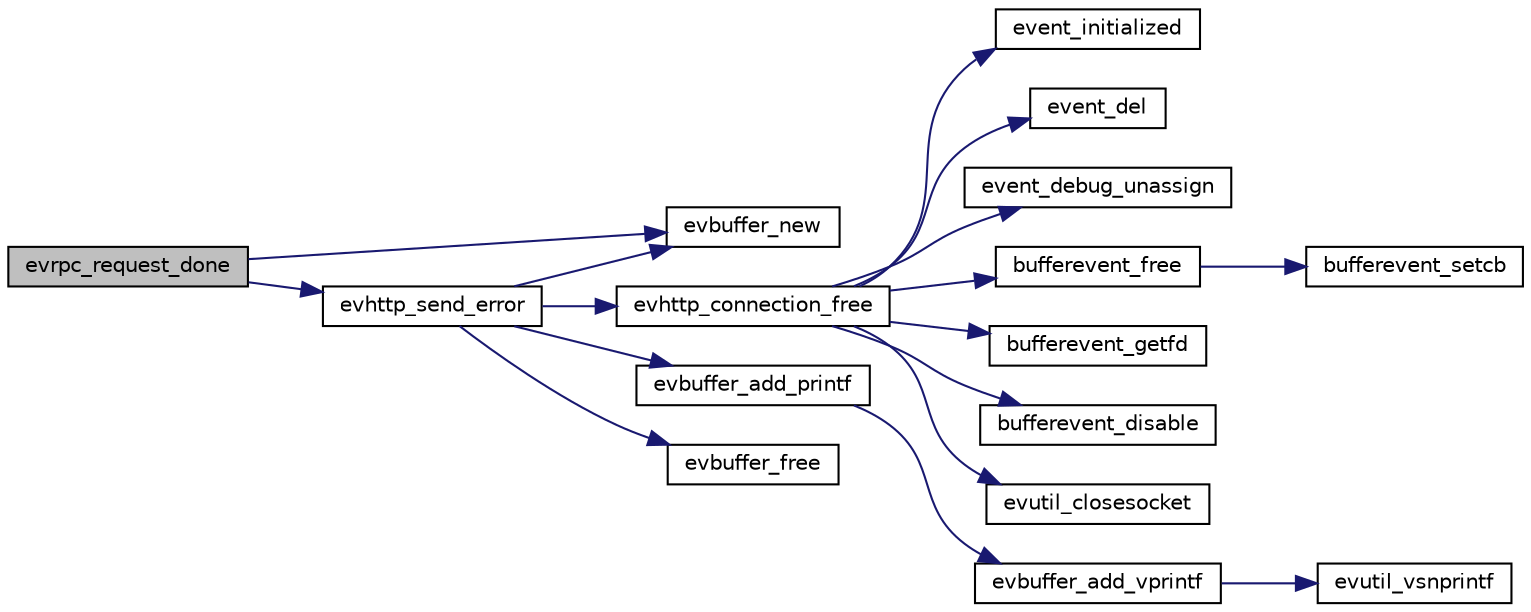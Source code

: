 digraph "evrpc_request_done"
{
 // LATEX_PDF_SIZE
  edge [fontname="Helvetica",fontsize="10",labelfontname="Helvetica",labelfontsize="10"];
  node [fontname="Helvetica",fontsize="10",shape=record];
  rankdir="LR";
  Node36 [label="evrpc_request_done",height=0.2,width=0.4,color="black", fillcolor="grey75", style="filled", fontcolor="black",tooltip=" "];
  Node36 -> Node37 [color="midnightblue",fontsize="10",style="solid",fontname="Helvetica"];
  Node37 [label="evbuffer_new",height=0.2,width=0.4,color="black", fillcolor="white", style="filled",URL="$buffer_8h.html#a7a853e8ebc063d32cd11f1554c77615d",tooltip=" "];
  Node36 -> Node38 [color="midnightblue",fontsize="10",style="solid",fontname="Helvetica"];
  Node38 [label="evhttp_send_error",height=0.2,width=0.4,color="black", fillcolor="white", style="filled",URL="$http_8h.html#a47d90ffdd80edc13ab4197e2c21a1403",tooltip=" "];
  Node38 -> Node37 [color="midnightblue",fontsize="10",style="solid",fontname="Helvetica"];
  Node38 -> Node39 [color="midnightblue",fontsize="10",style="solid",fontname="Helvetica"];
  Node39 [label="evhttp_connection_free",height=0.2,width=0.4,color="black", fillcolor="white", style="filled",URL="$http_8h.html#aaf15e06932005ac0bc890b6fe72b19e3",tooltip=" "];
  Node39 -> Node40 [color="midnightblue",fontsize="10",style="solid",fontname="Helvetica"];
  Node40 [label="event_initialized",height=0.2,width=0.4,color="black", fillcolor="white", style="filled",URL="$event2_2event_8h.html#a85b94b111b8aa7fb480fc2f9da7f8e18",tooltip=" "];
  Node39 -> Node41 [color="midnightblue",fontsize="10",style="solid",fontname="Helvetica"];
  Node41 [label="event_del",height=0.2,width=0.4,color="black", fillcolor="white", style="filled",URL="$event2_2event_8h.html#a8d6f0f479b2b2b5c13854b7efae7b243",tooltip=" "];
  Node39 -> Node42 [color="midnightblue",fontsize="10",style="solid",fontname="Helvetica"];
  Node42 [label="event_debug_unassign",height=0.2,width=0.4,color="black", fillcolor="white", style="filled",URL="$event2_2event_8h.html#a1347923dccea548c036ccc7614c5b595",tooltip=" "];
  Node39 -> Node43 [color="midnightblue",fontsize="10",style="solid",fontname="Helvetica"];
  Node43 [label="bufferevent_free",height=0.2,width=0.4,color="black", fillcolor="white", style="filled",URL="$bufferevent_8h.html#a8baa699f526f237c0d33f618f073c1cc",tooltip=" "];
  Node43 -> Node44 [color="midnightblue",fontsize="10",style="solid",fontname="Helvetica"];
  Node44 [label="bufferevent_setcb",height=0.2,width=0.4,color="black", fillcolor="white", style="filled",URL="$bufferevent_8h.html#a031df52978c5237b70fb8ae7df572c97",tooltip=" "];
  Node39 -> Node45 [color="midnightblue",fontsize="10",style="solid",fontname="Helvetica"];
  Node45 [label="bufferevent_getfd",height=0.2,width=0.4,color="black", fillcolor="white", style="filled",URL="$bufferevent_8h.html#a544e049e4a8cca27ab1a98b8339fe72a",tooltip=" "];
  Node39 -> Node46 [color="midnightblue",fontsize="10",style="solid",fontname="Helvetica"];
  Node46 [label="bufferevent_disable",height=0.2,width=0.4,color="black", fillcolor="white", style="filled",URL="$bufferevent_8h.html#a4f3974def824e73a6861d94cff71e7c6",tooltip=" "];
  Node39 -> Node47 [color="midnightblue",fontsize="10",style="solid",fontname="Helvetica"];
  Node47 [label="evutil_closesocket",height=0.2,width=0.4,color="black", fillcolor="white", style="filled",URL="$util_8h.html#a5cfa6c13c62d17570a7d5f6d3541ff5b",tooltip=" "];
  Node38 -> Node48 [color="midnightblue",fontsize="10",style="solid",fontname="Helvetica"];
  Node48 [label="evbuffer_add_printf",height=0.2,width=0.4,color="black", fillcolor="white", style="filled",URL="$buffer_8h.html#abd34b7bd9e698e15f868bf05fa6abc59",tooltip=" "];
  Node48 -> Node49 [color="midnightblue",fontsize="10",style="solid",fontname="Helvetica"];
  Node49 [label="evbuffer_add_vprintf",height=0.2,width=0.4,color="black", fillcolor="white", style="filled",URL="$buffer_8h.html#abb5d7931c7be6b2bde597cbb9b6dc72d",tooltip=" "];
  Node49 -> Node50 [color="midnightblue",fontsize="10",style="solid",fontname="Helvetica"];
  Node50 [label="evutil_vsnprintf",height=0.2,width=0.4,color="black", fillcolor="white", style="filled",URL="$util_8h.html#a30bbdc509d150e5dfac1f74dd4e4c212",tooltip=" "];
  Node38 -> Node51 [color="midnightblue",fontsize="10",style="solid",fontname="Helvetica"];
  Node51 [label="evbuffer_free",height=0.2,width=0.4,color="black", fillcolor="white", style="filled",URL="$buffer_8h.html#ab255015b91f7b43ba09d8f9da54ed865",tooltip=" "];
}
